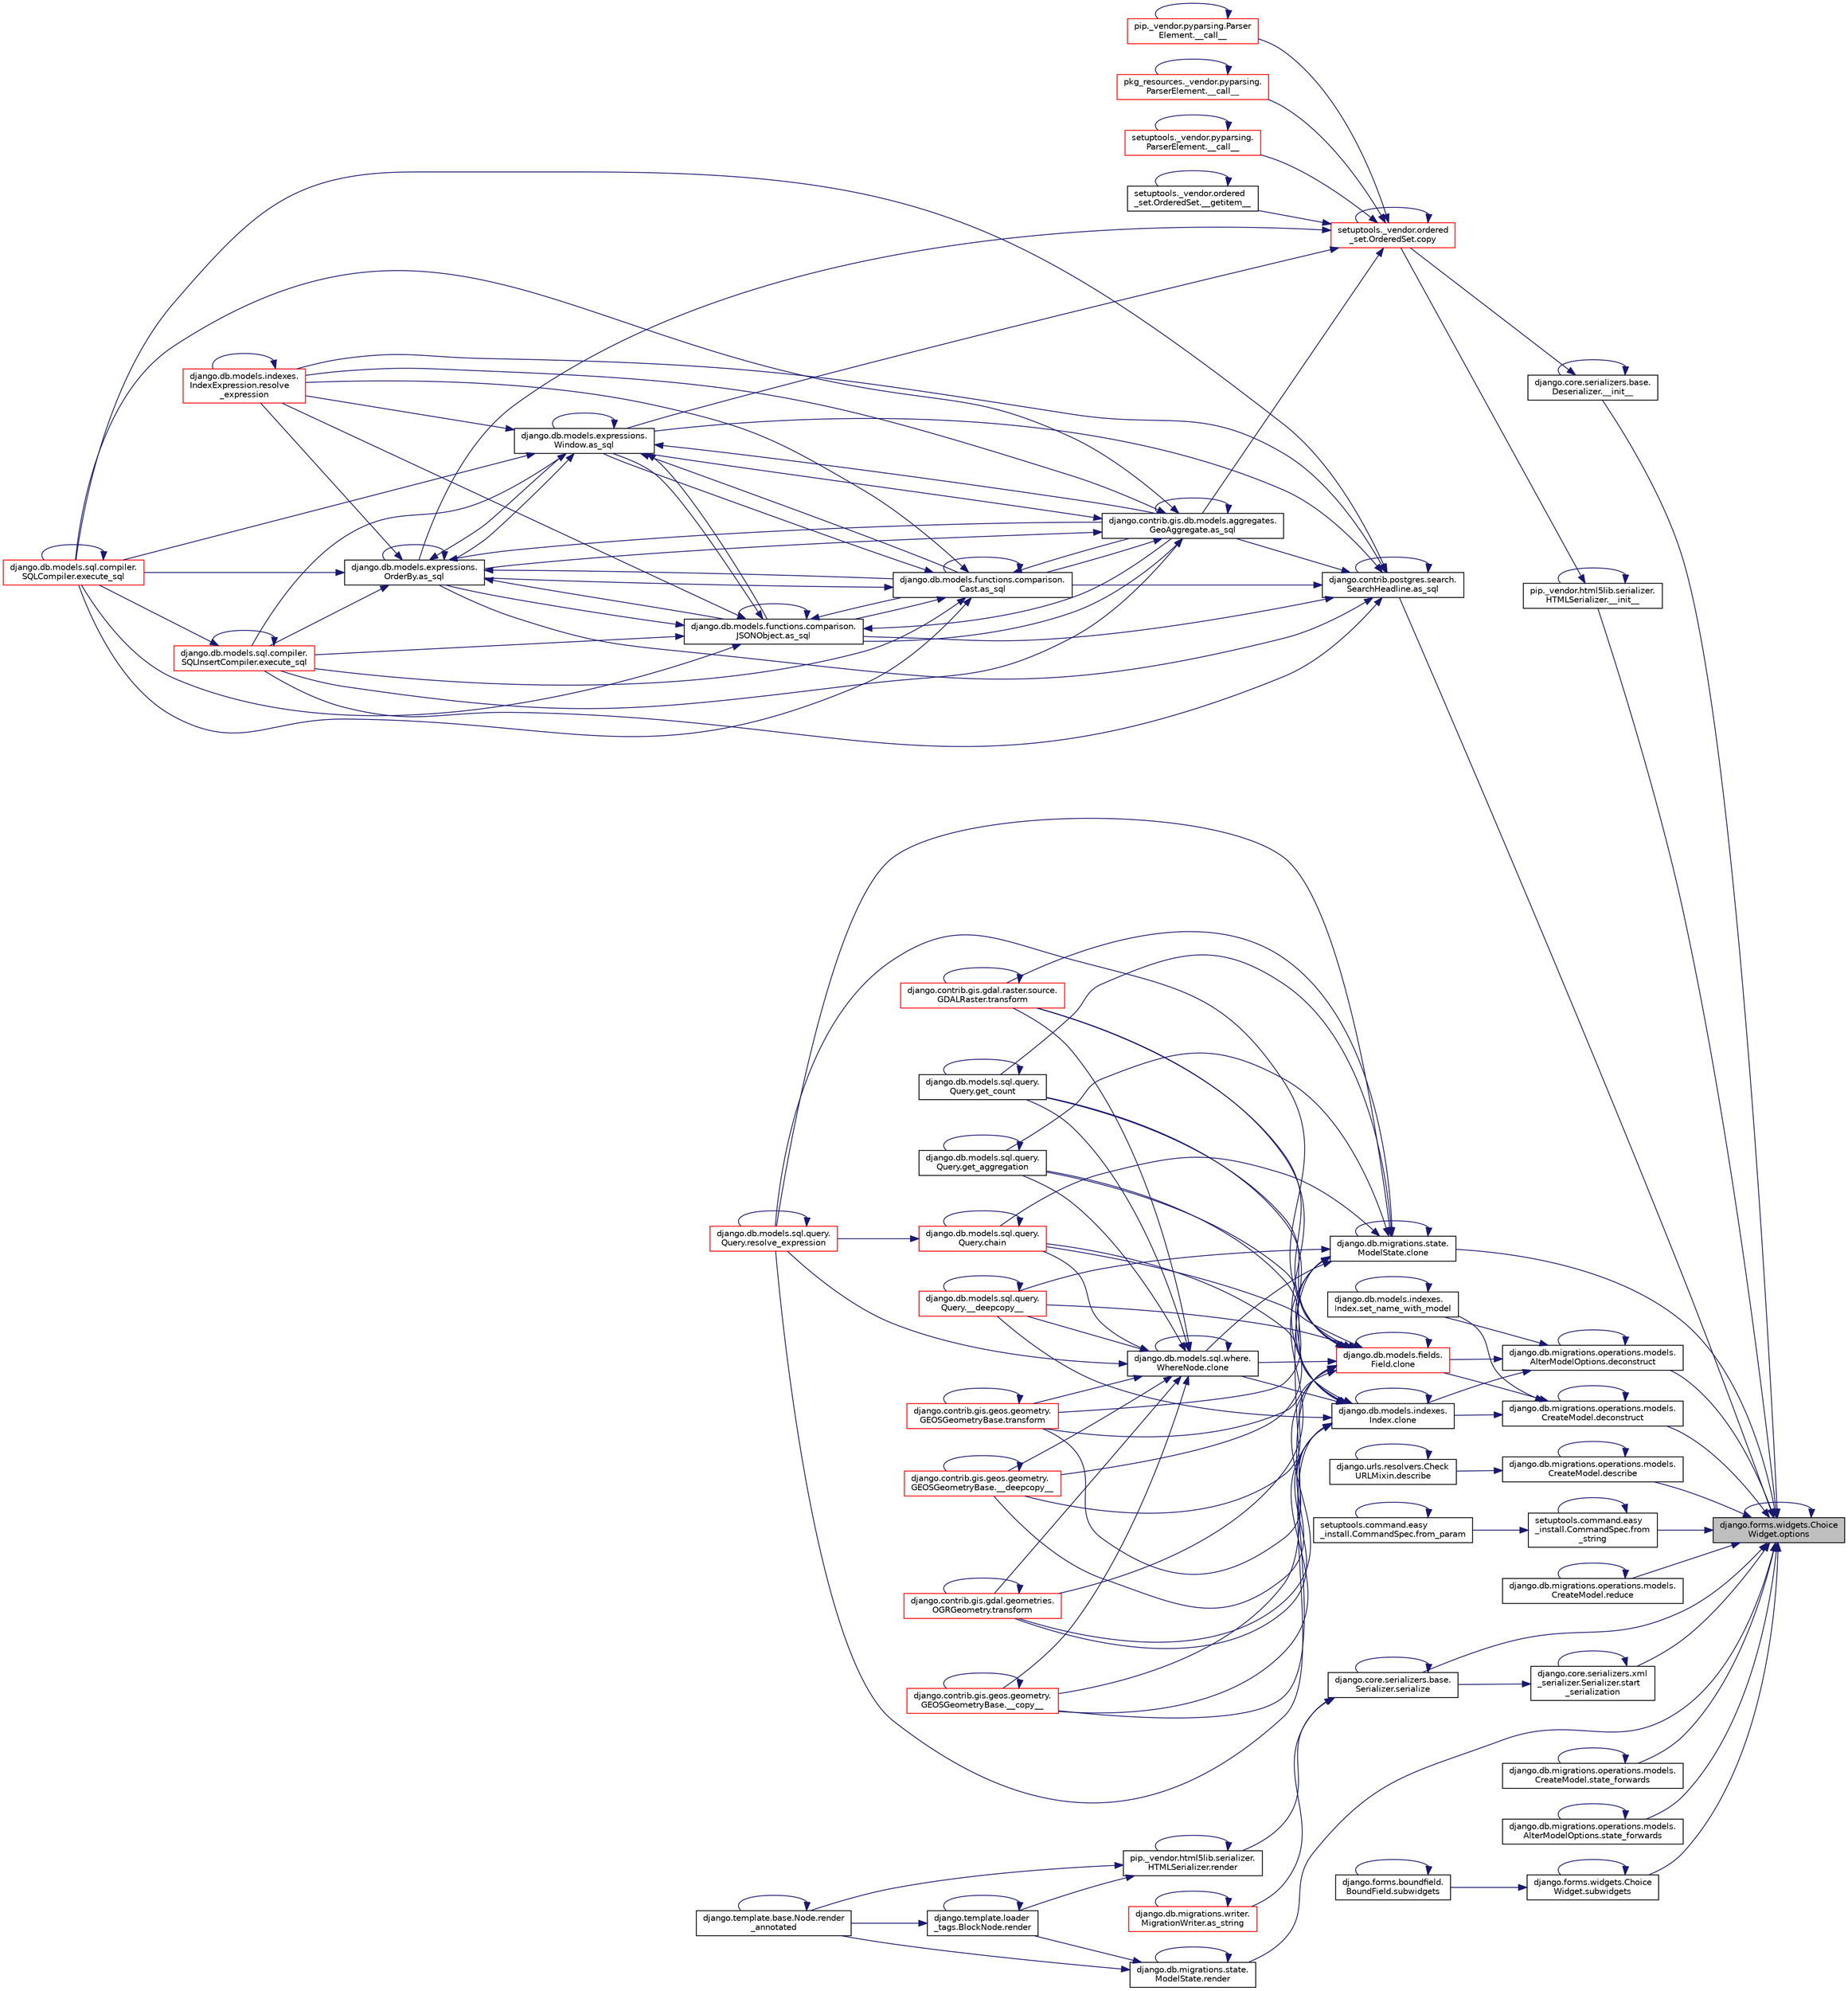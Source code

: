 digraph "django.forms.widgets.ChoiceWidget.options"
{
 // LATEX_PDF_SIZE
  edge [fontname="Helvetica",fontsize="10",labelfontname="Helvetica",labelfontsize="10"];
  node [fontname="Helvetica",fontsize="10",shape=record];
  rankdir="RL";
  Node1 [label="django.forms.widgets.Choice\lWidget.options",height=0.2,width=0.4,color="black", fillcolor="grey75", style="filled", fontcolor="black",tooltip=" "];
  Node1 -> Node2 [dir="back",color="midnightblue",fontsize="10",style="solid",fontname="Helvetica"];
  Node2 [label="pip._vendor.html5lib.serializer.\lHTMLSerializer.__init__",height=0.2,width=0.4,color="black", fillcolor="white", style="filled",URL="$d1/d17/classpip_1_1__vendor_1_1html5lib_1_1serializer_1_1_h_t_m_l_serializer.html#ae1f820664d0ba0b48b7b321577f1e996",tooltip=" "];
  Node2 -> Node2 [dir="back",color="midnightblue",fontsize="10",style="solid",fontname="Helvetica"];
  Node2 -> Node3 [dir="back",color="midnightblue",fontsize="10",style="solid",fontname="Helvetica"];
  Node3 [label="setuptools._vendor.ordered\l_set.OrderedSet.copy",height=0.2,width=0.4,color="red", fillcolor="white", style="filled",URL="$d0/d40/classsetuptools_1_1__vendor_1_1ordered__set_1_1_ordered_set.html#a84224c403039b9dac5d2794d85073053",tooltip=" "];
  Node3 -> Node4 [dir="back",color="midnightblue",fontsize="10",style="solid",fontname="Helvetica"];
  Node4 [label="pip._vendor.pyparsing.Parser\lElement.__call__",height=0.2,width=0.4,color="red", fillcolor="white", style="filled",URL="$df/d7f/classpip_1_1__vendor_1_1pyparsing_1_1_parser_element.html#ae345dfb10ea6a1e9c77120e86129ab16",tooltip=" "];
  Node4 -> Node4 [dir="back",color="midnightblue",fontsize="10",style="solid",fontname="Helvetica"];
  Node3 -> Node7 [dir="back",color="midnightblue",fontsize="10",style="solid",fontname="Helvetica"];
  Node7 [label="pkg_resources._vendor.pyparsing.\lParserElement.__call__",height=0.2,width=0.4,color="red", fillcolor="white", style="filled",URL="$de/df0/classpkg__resources_1_1__vendor_1_1pyparsing_1_1_parser_element.html#a43d9a7e720d29a80c49f63998712c9a5",tooltip=" "];
  Node7 -> Node7 [dir="back",color="midnightblue",fontsize="10",style="solid",fontname="Helvetica"];
  Node3 -> Node8 [dir="back",color="midnightblue",fontsize="10",style="solid",fontname="Helvetica"];
  Node8 [label="setuptools._vendor.pyparsing.\lParserElement.__call__",height=0.2,width=0.4,color="red", fillcolor="white", style="filled",URL="$d9/d25/classsetuptools_1_1__vendor_1_1pyparsing_1_1_parser_element.html#a7f154aa4d9339f88d2306325bf99b953",tooltip=" "];
  Node8 -> Node8 [dir="back",color="midnightblue",fontsize="10",style="solid",fontname="Helvetica"];
  Node3 -> Node9 [dir="back",color="midnightblue",fontsize="10",style="solid",fontname="Helvetica"];
  Node9 [label="setuptools._vendor.ordered\l_set.OrderedSet.__getitem__",height=0.2,width=0.4,color="black", fillcolor="white", style="filled",URL="$d0/d40/classsetuptools_1_1__vendor_1_1ordered__set_1_1_ordered_set.html#afa5d263824cc35374a0cf762672f68ae",tooltip=" "];
  Node9 -> Node9 [dir="back",color="midnightblue",fontsize="10",style="solid",fontname="Helvetica"];
  Node3 -> Node13 [dir="back",color="midnightblue",fontsize="10",style="solid",fontname="Helvetica"];
  Node13 [label="django.contrib.gis.db.models.aggregates.\lGeoAggregate.as_sql",height=0.2,width=0.4,color="black", fillcolor="white", style="filled",URL="$df/dbe/classdjango_1_1contrib_1_1gis_1_1db_1_1models_1_1aggregates_1_1_geo_aggregate.html#a129bfb83cb8d965d40be63e974594fa7",tooltip=" "];
  Node13 -> Node11 [dir="back",color="midnightblue",fontsize="10",style="solid",fontname="Helvetica"];
  Node11 [label="django.db.models.functions.comparison.\lCast.as_sql",height=0.2,width=0.4,color="black", fillcolor="white", style="filled",URL="$dd/d3c/classdjango_1_1db_1_1models_1_1functions_1_1comparison_1_1_cast.html#a010e365ade29d50da0332d4f46b95cf0",tooltip=" "];
  Node11 -> Node11 [dir="back",color="midnightblue",fontsize="10",style="solid",fontname="Helvetica"];
  Node11 -> Node12 [dir="back",color="midnightblue",fontsize="10",style="solid",fontname="Helvetica"];
  Node12 [label="django.db.models.functions.comparison.\lJSONObject.as_sql",height=0.2,width=0.4,color="black", fillcolor="white", style="filled",URL="$db/d2f/classdjango_1_1db_1_1models_1_1functions_1_1comparison_1_1_j_s_o_n_object.html#a7ea48a9164c15f6c04fa1851987b0be4",tooltip=" "];
  Node12 -> Node11 [dir="back",color="midnightblue",fontsize="10",style="solid",fontname="Helvetica"];
  Node12 -> Node12 [dir="back",color="midnightblue",fontsize="10",style="solid",fontname="Helvetica"];
  Node12 -> Node13 [dir="back",color="midnightblue",fontsize="10",style="solid",fontname="Helvetica"];
  Node12 -> Node14 [dir="back",color="midnightblue",fontsize="10",style="solid",fontname="Helvetica"];
  Node14 [label="django.db.models.expressions.\lWindow.as_sql",height=0.2,width=0.4,color="black", fillcolor="white", style="filled",URL="$d6/d1c/classdjango_1_1db_1_1models_1_1expressions_1_1_window.html#a2a81a422e2884ef2026394b0f83416dc",tooltip=" "];
  Node14 -> Node11 [dir="back",color="midnightblue",fontsize="10",style="solid",fontname="Helvetica"];
  Node14 -> Node12 [dir="back",color="midnightblue",fontsize="10",style="solid",fontname="Helvetica"];
  Node14 -> Node13 [dir="back",color="midnightblue",fontsize="10",style="solid",fontname="Helvetica"];
  Node14 -> Node14 [dir="back",color="midnightblue",fontsize="10",style="solid",fontname="Helvetica"];
  Node14 -> Node15 [dir="back",color="midnightblue",fontsize="10",style="solid",fontname="Helvetica"];
  Node15 [label="django.db.models.expressions.\lOrderBy.as_sql",height=0.2,width=0.4,color="black", fillcolor="white", style="filled",URL="$da/d4d/classdjango_1_1db_1_1models_1_1expressions_1_1_order_by.html#a343064ad7cfdac310e95fd997ee6d4cc",tooltip=" "];
  Node15 -> Node11 [dir="back",color="midnightblue",fontsize="10",style="solid",fontname="Helvetica"];
  Node15 -> Node12 [dir="back",color="midnightblue",fontsize="10",style="solid",fontname="Helvetica"];
  Node15 -> Node13 [dir="back",color="midnightblue",fontsize="10",style="solid",fontname="Helvetica"];
  Node15 -> Node14 [dir="back",color="midnightblue",fontsize="10",style="solid",fontname="Helvetica"];
  Node15 -> Node15 [dir="back",color="midnightblue",fontsize="10",style="solid",fontname="Helvetica"];
  Node15 -> Node16 [dir="back",color="midnightblue",fontsize="10",style="solid",fontname="Helvetica"];
  Node16 [label="django.db.models.sql.compiler.\lSQLCompiler.execute_sql",height=0.2,width=0.4,color="red", fillcolor="white", style="filled",URL="$df/de2/classdjango_1_1db_1_1models_1_1sql_1_1compiler_1_1_s_q_l_compiler.html#a2547088c51124a0d09620d04cf56b050",tooltip=" "];
  Node16 -> Node16 [dir="back",color="midnightblue",fontsize="10",style="solid",fontname="Helvetica"];
  Node15 -> Node19 [dir="back",color="midnightblue",fontsize="10",style="solid",fontname="Helvetica"];
  Node19 [label="django.db.models.sql.compiler.\lSQLInsertCompiler.execute_sql",height=0.2,width=0.4,color="red", fillcolor="white", style="filled",URL="$dd/daa/classdjango_1_1db_1_1models_1_1sql_1_1compiler_1_1_s_q_l_insert_compiler.html#a2ebda5346b92962b6ac5ca8234bfeb42",tooltip=" "];
  Node19 -> Node16 [dir="back",color="midnightblue",fontsize="10",style="solid",fontname="Helvetica"];
  Node19 -> Node19 [dir="back",color="midnightblue",fontsize="10",style="solid",fontname="Helvetica"];
  Node15 -> Node20 [dir="back",color="midnightblue",fontsize="10",style="solid",fontname="Helvetica"];
  Node20 [label="django.db.models.indexes.\lIndexExpression.resolve\l_expression",height=0.2,width=0.4,color="red", fillcolor="white", style="filled",URL="$df/d4f/classdjango_1_1db_1_1models_1_1indexes_1_1_index_expression.html#ae39ac90454fba3ff53ac2d342cd5feea",tooltip=" "];
  Node20 -> Node20 [dir="back",color="midnightblue",fontsize="10",style="solid",fontname="Helvetica"];
  Node14 -> Node16 [dir="back",color="midnightblue",fontsize="10",style="solid",fontname="Helvetica"];
  Node14 -> Node19 [dir="back",color="midnightblue",fontsize="10",style="solid",fontname="Helvetica"];
  Node14 -> Node20 [dir="back",color="midnightblue",fontsize="10",style="solid",fontname="Helvetica"];
  Node12 -> Node15 [dir="back",color="midnightblue",fontsize="10",style="solid",fontname="Helvetica"];
  Node12 -> Node16 [dir="back",color="midnightblue",fontsize="10",style="solid",fontname="Helvetica"];
  Node12 -> Node19 [dir="back",color="midnightblue",fontsize="10",style="solid",fontname="Helvetica"];
  Node12 -> Node20 [dir="back",color="midnightblue",fontsize="10",style="solid",fontname="Helvetica"];
  Node11 -> Node13 [dir="back",color="midnightblue",fontsize="10",style="solid",fontname="Helvetica"];
  Node11 -> Node14 [dir="back",color="midnightblue",fontsize="10",style="solid",fontname="Helvetica"];
  Node11 -> Node15 [dir="back",color="midnightblue",fontsize="10",style="solid",fontname="Helvetica"];
  Node11 -> Node16 [dir="back",color="midnightblue",fontsize="10",style="solid",fontname="Helvetica"];
  Node11 -> Node19 [dir="back",color="midnightblue",fontsize="10",style="solid",fontname="Helvetica"];
  Node11 -> Node20 [dir="back",color="midnightblue",fontsize="10",style="solid",fontname="Helvetica"];
  Node13 -> Node12 [dir="back",color="midnightblue",fontsize="10",style="solid",fontname="Helvetica"];
  Node13 -> Node13 [dir="back",color="midnightblue",fontsize="10",style="solid",fontname="Helvetica"];
  Node13 -> Node14 [dir="back",color="midnightblue",fontsize="10",style="solid",fontname="Helvetica"];
  Node13 -> Node15 [dir="back",color="midnightblue",fontsize="10",style="solid",fontname="Helvetica"];
  Node13 -> Node16 [dir="back",color="midnightblue",fontsize="10",style="solid",fontname="Helvetica"];
  Node13 -> Node19 [dir="back",color="midnightblue",fontsize="10",style="solid",fontname="Helvetica"];
  Node13 -> Node20 [dir="back",color="midnightblue",fontsize="10",style="solid",fontname="Helvetica"];
  Node3 -> Node14 [dir="back",color="midnightblue",fontsize="10",style="solid",fontname="Helvetica"];
  Node3 -> Node15 [dir="back",color="midnightblue",fontsize="10",style="solid",fontname="Helvetica"];
  Node3 -> Node3 [dir="back",color="midnightblue",fontsize="10",style="solid",fontname="Helvetica"];
  Node1 -> Node117 [dir="back",color="midnightblue",fontsize="10",style="solid",fontname="Helvetica"];
  Node117 [label="django.core.serializers.base.\lDeserializer.__init__",height=0.2,width=0.4,color="black", fillcolor="white", style="filled",URL="$d7/df3/classdjango_1_1core_1_1serializers_1_1base_1_1_deserializer.html#ad79058cc0c4dcabd51d1c29d45757f70",tooltip=" "];
  Node117 -> Node117 [dir="back",color="midnightblue",fontsize="10",style="solid",fontname="Helvetica"];
  Node117 -> Node3 [dir="back",color="midnightblue",fontsize="10",style="solid",fontname="Helvetica"];
  Node1 -> Node313 [dir="back",color="midnightblue",fontsize="10",style="solid",fontname="Helvetica"];
  Node313 [label="django.contrib.postgres.search.\lSearchHeadline.as_sql",height=0.2,width=0.4,color="black", fillcolor="white", style="filled",URL="$d5/d6d/classdjango_1_1contrib_1_1postgres_1_1search_1_1_search_headline.html#a7b036484282edf2b56f64572a2b6dae0",tooltip=" "];
  Node313 -> Node11 [dir="back",color="midnightblue",fontsize="10",style="solid",fontname="Helvetica"];
  Node313 -> Node12 [dir="back",color="midnightblue",fontsize="10",style="solid",fontname="Helvetica"];
  Node313 -> Node13 [dir="back",color="midnightblue",fontsize="10",style="solid",fontname="Helvetica"];
  Node313 -> Node313 [dir="back",color="midnightblue",fontsize="10",style="solid",fontname="Helvetica"];
  Node313 -> Node14 [dir="back",color="midnightblue",fontsize="10",style="solid",fontname="Helvetica"];
  Node313 -> Node15 [dir="back",color="midnightblue",fontsize="10",style="solid",fontname="Helvetica"];
  Node313 -> Node16 [dir="back",color="midnightblue",fontsize="10",style="solid",fontname="Helvetica"];
  Node313 -> Node19 [dir="back",color="midnightblue",fontsize="10",style="solid",fontname="Helvetica"];
  Node313 -> Node20 [dir="back",color="midnightblue",fontsize="10",style="solid",fontname="Helvetica"];
  Node1 -> Node314 [dir="back",color="midnightblue",fontsize="10",style="solid",fontname="Helvetica"];
  Node314 [label="django.db.migrations.state.\lModelState.clone",height=0.2,width=0.4,color="black", fillcolor="white", style="filled",URL="$d1/d62/classdjango_1_1db_1_1migrations_1_1state_1_1_model_state.html#ab5feb03ae6d22923dd5029a5cfb8abb0",tooltip=" "];
  Node314 -> Node195 [dir="back",color="midnightblue",fontsize="10",style="solid",fontname="Helvetica"];
  Node195 [label="django.contrib.gis.geos.geometry.\lGEOSGeometryBase.__copy__",height=0.2,width=0.4,color="red", fillcolor="white", style="filled",URL="$d0/d97/classdjango_1_1contrib_1_1gis_1_1geos_1_1geometry_1_1_g_e_o_s_geometry_base.html#ad0b8f9f034cdd53b3646bc83bebfee9d",tooltip=" "];
  Node195 -> Node195 [dir="back",color="midnightblue",fontsize="10",style="solid",fontname="Helvetica"];
  Node314 -> Node265 [dir="back",color="midnightblue",fontsize="10",style="solid",fontname="Helvetica"];
  Node265 [label="django.db.models.sql.query.\lQuery.__deepcopy__",height=0.2,width=0.4,color="red", fillcolor="white", style="filled",URL="$d6/d30/classdjango_1_1db_1_1models_1_1sql_1_1query_1_1_query.html#a47d0b39c5cf5d7f03c4ce7f394792e9e",tooltip=" "];
  Node265 -> Node265 [dir="back",color="midnightblue",fontsize="10",style="solid",fontname="Helvetica"];
  Node314 -> Node267 [dir="back",color="midnightblue",fontsize="10",style="solid",fontname="Helvetica"];
  Node267 [label="django.contrib.gis.geos.geometry.\lGEOSGeometryBase.__deepcopy__",height=0.2,width=0.4,color="red", fillcolor="white", style="filled",URL="$d0/d97/classdjango_1_1contrib_1_1gis_1_1geos_1_1geometry_1_1_g_e_o_s_geometry_base.html#abd885baf64b30178d1b8fc440359bd52",tooltip=" "];
  Node267 -> Node267 [dir="back",color="midnightblue",fontsize="10",style="solid",fontname="Helvetica"];
  Node314 -> Node268 [dir="back",color="midnightblue",fontsize="10",style="solid",fontname="Helvetica"];
  Node268 [label="django.db.models.sql.query.\lQuery.chain",height=0.2,width=0.4,color="red", fillcolor="white", style="filled",URL="$d6/d30/classdjango_1_1db_1_1models_1_1sql_1_1query_1_1_query.html#a37be68b6aa70388830ba40dcf69226e0",tooltip=" "];
  Node268 -> Node268 [dir="back",color="midnightblue",fontsize="10",style="solid",fontname="Helvetica"];
  Node268 -> Node270 [dir="back",color="midnightblue",fontsize="10",style="solid",fontname="Helvetica"];
  Node270 [label="django.db.models.sql.query.\lQuery.resolve_expression",height=0.2,width=0.4,color="red", fillcolor="white", style="filled",URL="$d6/d30/classdjango_1_1db_1_1models_1_1sql_1_1query_1_1_query.html#a9e8ca457b39c8f73a40d5ab53980fe1b",tooltip=" "];
  Node270 -> Node270 [dir="back",color="midnightblue",fontsize="10",style="solid",fontname="Helvetica"];
  Node314 -> Node314 [dir="back",color="midnightblue",fontsize="10",style="solid",fontname="Helvetica"];
  Node314 -> Node271 [dir="back",color="midnightblue",fontsize="10",style="solid",fontname="Helvetica"];
  Node271 [label="django.db.models.sql.where.\lWhereNode.clone",height=0.2,width=0.4,color="black", fillcolor="white", style="filled",URL="$db/da3/classdjango_1_1db_1_1models_1_1sql_1_1where_1_1_where_node.html#aa169773c5fb2dda662bec5946ed79263",tooltip=" "];
  Node271 -> Node195 [dir="back",color="midnightblue",fontsize="10",style="solid",fontname="Helvetica"];
  Node271 -> Node265 [dir="back",color="midnightblue",fontsize="10",style="solid",fontname="Helvetica"];
  Node271 -> Node267 [dir="back",color="midnightblue",fontsize="10",style="solid",fontname="Helvetica"];
  Node271 -> Node268 [dir="back",color="midnightblue",fontsize="10",style="solid",fontname="Helvetica"];
  Node271 -> Node271 [dir="back",color="midnightblue",fontsize="10",style="solid",fontname="Helvetica"];
  Node271 -> Node272 [dir="back",color="midnightblue",fontsize="10",style="solid",fontname="Helvetica"];
  Node272 [label="django.db.models.sql.query.\lQuery.get_aggregation",height=0.2,width=0.4,color="black", fillcolor="white", style="filled",URL="$d6/d30/classdjango_1_1db_1_1models_1_1sql_1_1query_1_1_query.html#ab4d610fd0c5584b3a54114136328c7f2",tooltip=" "];
  Node272 -> Node272 [dir="back",color="midnightblue",fontsize="10",style="solid",fontname="Helvetica"];
  Node271 -> Node273 [dir="back",color="midnightblue",fontsize="10",style="solid",fontname="Helvetica"];
  Node273 [label="django.db.models.sql.query.\lQuery.get_count",height=0.2,width=0.4,color="black", fillcolor="white", style="filled",URL="$d6/d30/classdjango_1_1db_1_1models_1_1sql_1_1query_1_1_query.html#ac79609ff8cae523450ee522120f71f02",tooltip=" "];
  Node273 -> Node273 [dir="back",color="midnightblue",fontsize="10",style="solid",fontname="Helvetica"];
  Node271 -> Node270 [dir="back",color="midnightblue",fontsize="10",style="solid",fontname="Helvetica"];
  Node271 -> Node274 [dir="back",color="midnightblue",fontsize="10",style="solid",fontname="Helvetica"];
  Node274 [label="django.contrib.gis.gdal.geometries.\lOGRGeometry.transform",height=0.2,width=0.4,color="red", fillcolor="white", style="filled",URL="$dd/d78/classdjango_1_1contrib_1_1gis_1_1gdal_1_1geometries_1_1_o_g_r_geometry.html#a226a7d57d4415577e5134c074054bc99",tooltip=" "];
  Node274 -> Node274 [dir="back",color="midnightblue",fontsize="10",style="solid",fontname="Helvetica"];
  Node271 -> Node280 [dir="back",color="midnightblue",fontsize="10",style="solid",fontname="Helvetica"];
  Node280 [label="django.contrib.gis.geos.geometry.\lGEOSGeometryBase.transform",height=0.2,width=0.4,color="red", fillcolor="white", style="filled",URL="$d0/d97/classdjango_1_1contrib_1_1gis_1_1geos_1_1geometry_1_1_g_e_o_s_geometry_base.html#ac923464876d4b3837fba9dd803901fd4",tooltip=" "];
  Node280 -> Node280 [dir="back",color="midnightblue",fontsize="10",style="solid",fontname="Helvetica"];
  Node271 -> Node281 [dir="back",color="midnightblue",fontsize="10",style="solid",fontname="Helvetica"];
  Node281 [label="django.contrib.gis.gdal.raster.source.\lGDALRaster.transform",height=0.2,width=0.4,color="red", fillcolor="white", style="filled",URL="$db/dff/classdjango_1_1contrib_1_1gis_1_1gdal_1_1raster_1_1source_1_1_g_d_a_l_raster.html#af3ba81aa62a5cbe23044654c37dc4d7e",tooltip=" "];
  Node281 -> Node281 [dir="back",color="midnightblue",fontsize="10",style="solid",fontname="Helvetica"];
  Node314 -> Node272 [dir="back",color="midnightblue",fontsize="10",style="solid",fontname="Helvetica"];
  Node314 -> Node273 [dir="back",color="midnightblue",fontsize="10",style="solid",fontname="Helvetica"];
  Node314 -> Node270 [dir="back",color="midnightblue",fontsize="10",style="solid",fontname="Helvetica"];
  Node314 -> Node274 [dir="back",color="midnightblue",fontsize="10",style="solid",fontname="Helvetica"];
  Node314 -> Node280 [dir="back",color="midnightblue",fontsize="10",style="solid",fontname="Helvetica"];
  Node314 -> Node281 [dir="back",color="midnightblue",fontsize="10",style="solid",fontname="Helvetica"];
  Node1 -> Node315 [dir="back",color="midnightblue",fontsize="10",style="solid",fontname="Helvetica"];
  Node315 [label="django.db.migrations.operations.models.\lCreateModel.deconstruct",height=0.2,width=0.4,color="black", fillcolor="white", style="filled",URL="$df/de7/classdjango_1_1db_1_1migrations_1_1operations_1_1models_1_1_create_model.html#a910fdf57be013d29c67fcadc89a5d359",tooltip=" "];
  Node315 -> Node316 [dir="back",color="midnightblue",fontsize="10",style="solid",fontname="Helvetica"];
  Node316 [label="django.db.models.fields.\lField.clone",height=0.2,width=0.4,color="red", fillcolor="white", style="filled",URL="$db/d75/classdjango_1_1db_1_1models_1_1fields_1_1_field.html#ae8df23501cdf746b169871b4c3b8fd68",tooltip=" "];
  Node316 -> Node195 [dir="back",color="midnightblue",fontsize="10",style="solid",fontname="Helvetica"];
  Node316 -> Node265 [dir="back",color="midnightblue",fontsize="10",style="solid",fontname="Helvetica"];
  Node316 -> Node267 [dir="back",color="midnightblue",fontsize="10",style="solid",fontname="Helvetica"];
  Node316 -> Node268 [dir="back",color="midnightblue",fontsize="10",style="solid",fontname="Helvetica"];
  Node316 -> Node316 [dir="back",color="midnightblue",fontsize="10",style="solid",fontname="Helvetica"];
  Node316 -> Node271 [dir="back",color="midnightblue",fontsize="10",style="solid",fontname="Helvetica"];
  Node316 -> Node272 [dir="back",color="midnightblue",fontsize="10",style="solid",fontname="Helvetica"];
  Node316 -> Node273 [dir="back",color="midnightblue",fontsize="10",style="solid",fontname="Helvetica"];
  Node316 -> Node270 [dir="back",color="midnightblue",fontsize="10",style="solid",fontname="Helvetica"];
  Node316 -> Node274 [dir="back",color="midnightblue",fontsize="10",style="solid",fontname="Helvetica"];
  Node316 -> Node280 [dir="back",color="midnightblue",fontsize="10",style="solid",fontname="Helvetica"];
  Node316 -> Node281 [dir="back",color="midnightblue",fontsize="10",style="solid",fontname="Helvetica"];
  Node315 -> Node318 [dir="back",color="midnightblue",fontsize="10",style="solid",fontname="Helvetica"];
  Node318 [label="django.db.models.indexes.\lIndex.clone",height=0.2,width=0.4,color="black", fillcolor="white", style="filled",URL="$d9/de5/classdjango_1_1db_1_1models_1_1indexes_1_1_index.html#a4a72c5cec1fcccfa88858c5605fb6a3d",tooltip=" "];
  Node318 -> Node195 [dir="back",color="midnightblue",fontsize="10",style="solid",fontname="Helvetica"];
  Node318 -> Node265 [dir="back",color="midnightblue",fontsize="10",style="solid",fontname="Helvetica"];
  Node318 -> Node267 [dir="back",color="midnightblue",fontsize="10",style="solid",fontname="Helvetica"];
  Node318 -> Node268 [dir="back",color="midnightblue",fontsize="10",style="solid",fontname="Helvetica"];
  Node318 -> Node318 [dir="back",color="midnightblue",fontsize="10",style="solid",fontname="Helvetica"];
  Node318 -> Node271 [dir="back",color="midnightblue",fontsize="10",style="solid",fontname="Helvetica"];
  Node318 -> Node272 [dir="back",color="midnightblue",fontsize="10",style="solid",fontname="Helvetica"];
  Node318 -> Node273 [dir="back",color="midnightblue",fontsize="10",style="solid",fontname="Helvetica"];
  Node318 -> Node270 [dir="back",color="midnightblue",fontsize="10",style="solid",fontname="Helvetica"];
  Node318 -> Node274 [dir="back",color="midnightblue",fontsize="10",style="solid",fontname="Helvetica"];
  Node318 -> Node280 [dir="back",color="midnightblue",fontsize="10",style="solid",fontname="Helvetica"];
  Node318 -> Node281 [dir="back",color="midnightblue",fontsize="10",style="solid",fontname="Helvetica"];
  Node315 -> Node315 [dir="back",color="midnightblue",fontsize="10",style="solid",fontname="Helvetica"];
  Node315 -> Node62 [dir="back",color="midnightblue",fontsize="10",style="solid",fontname="Helvetica"];
  Node62 [label="django.db.models.indexes.\lIndex.set_name_with_model",height=0.2,width=0.4,color="black", fillcolor="white", style="filled",URL="$d9/de5/classdjango_1_1db_1_1models_1_1indexes_1_1_index.html#ad8bab6d1f54debbb6b41a1f78fede196",tooltip=" "];
  Node62 -> Node62 [dir="back",color="midnightblue",fontsize="10",style="solid",fontname="Helvetica"];
  Node1 -> Node319 [dir="back",color="midnightblue",fontsize="10",style="solid",fontname="Helvetica"];
  Node319 [label="django.db.migrations.operations.models.\lAlterModelOptions.deconstruct",height=0.2,width=0.4,color="black", fillcolor="white", style="filled",URL="$d9/db3/classdjango_1_1db_1_1migrations_1_1operations_1_1models_1_1_alter_model_options.html#a783d403446e04752c1a1a57759243501",tooltip=" "];
  Node319 -> Node316 [dir="back",color="midnightblue",fontsize="10",style="solid",fontname="Helvetica"];
  Node319 -> Node318 [dir="back",color="midnightblue",fontsize="10",style="solid",fontname="Helvetica"];
  Node319 -> Node319 [dir="back",color="midnightblue",fontsize="10",style="solid",fontname="Helvetica"];
  Node319 -> Node62 [dir="back",color="midnightblue",fontsize="10",style="solid",fontname="Helvetica"];
  Node1 -> Node320 [dir="back",color="midnightblue",fontsize="10",style="solid",fontname="Helvetica"];
  Node320 [label="django.db.migrations.operations.models.\lCreateModel.describe",height=0.2,width=0.4,color="black", fillcolor="white", style="filled",URL="$df/de7/classdjango_1_1db_1_1migrations_1_1operations_1_1models_1_1_create_model.html#a5a47a5e72edb0442fb58b33816d1a254",tooltip=" "];
  Node320 -> Node320 [dir="back",color="midnightblue",fontsize="10",style="solid",fontname="Helvetica"];
  Node320 -> Node321 [dir="back",color="midnightblue",fontsize="10",style="solid",fontname="Helvetica"];
  Node321 [label="django.urls.resolvers.Check\lURLMixin.describe",height=0.2,width=0.4,color="black", fillcolor="white", style="filled",URL="$d4/d00/classdjango_1_1urls_1_1resolvers_1_1_check_u_r_l_mixin.html#a0375c6b46080e1e73757116c242426fc",tooltip=" "];
  Node321 -> Node321 [dir="back",color="midnightblue",fontsize="10",style="solid",fontname="Helvetica"];
  Node1 -> Node322 [dir="back",color="midnightblue",fontsize="10",style="solid",fontname="Helvetica"];
  Node322 [label="setuptools.command.easy\l_install.CommandSpec.from\l_string",height=0.2,width=0.4,color="black", fillcolor="white", style="filled",URL="$d8/da2/classsetuptools_1_1command_1_1easy__install_1_1_command_spec.html#a06561ebbceb860d5733127793c5896dc",tooltip=" "];
  Node322 -> Node323 [dir="back",color="midnightblue",fontsize="10",style="solid",fontname="Helvetica"];
  Node323 [label="setuptools.command.easy\l_install.CommandSpec.from_param",height=0.2,width=0.4,color="black", fillcolor="white", style="filled",URL="$d8/da2/classsetuptools_1_1command_1_1easy__install_1_1_command_spec.html#a07cdc7c1776648e9e7219dc9b48a4b02",tooltip=" "];
  Node323 -> Node323 [dir="back",color="midnightblue",fontsize="10",style="solid",fontname="Helvetica"];
  Node322 -> Node322 [dir="back",color="midnightblue",fontsize="10",style="solid",fontname="Helvetica"];
  Node1 -> Node1 [dir="back",color="midnightblue",fontsize="10",style="solid",fontname="Helvetica"];
  Node1 -> Node324 [dir="back",color="midnightblue",fontsize="10",style="solid",fontname="Helvetica"];
  Node324 [label="django.db.migrations.operations.models.\lCreateModel.reduce",height=0.2,width=0.4,color="black", fillcolor="white", style="filled",URL="$df/de7/classdjango_1_1db_1_1migrations_1_1operations_1_1models_1_1_create_model.html#a4747cc5f9daa0f3dc8d040d85c42f591",tooltip=" "];
  Node324 -> Node324 [dir="back",color="midnightblue",fontsize="10",style="solid",fontname="Helvetica"];
  Node1 -> Node325 [dir="back",color="midnightblue",fontsize="10",style="solid",fontname="Helvetica"];
  Node325 [label="django.db.migrations.state.\lModelState.render",height=0.2,width=0.4,color="black", fillcolor="white", style="filled",URL="$d1/d62/classdjango_1_1db_1_1migrations_1_1state_1_1_model_state.html#a671a1ed529a03603cbccb7a8222d2a1d",tooltip=" "];
  Node325 -> Node325 [dir="back",color="midnightblue",fontsize="10",style="solid",fontname="Helvetica"];
  Node325 -> Node22 [dir="back",color="midnightblue",fontsize="10",style="solid",fontname="Helvetica"];
  Node22 [label="django.template.loader\l_tags.BlockNode.render",height=0.2,width=0.4,color="black", fillcolor="white", style="filled",URL="$d5/dfa/classdjango_1_1template_1_1loader__tags_1_1_block_node.html#a840c8b5b54cff3a1cba18e73de19b508",tooltip=" "];
  Node22 -> Node22 [dir="back",color="midnightblue",fontsize="10",style="solid",fontname="Helvetica"];
  Node22 -> Node23 [dir="back",color="midnightblue",fontsize="10",style="solid",fontname="Helvetica"];
  Node23 [label="django.template.base.Node.render\l_annotated",height=0.2,width=0.4,color="black", fillcolor="white", style="filled",URL="$d9/d54/classdjango_1_1template_1_1base_1_1_node.html#a9d62819c7eb55a5f470cb8cd8ea3aa27",tooltip=" "];
  Node23 -> Node23 [dir="back",color="midnightblue",fontsize="10",style="solid",fontname="Helvetica"];
  Node325 -> Node23 [dir="back",color="midnightblue",fontsize="10",style="solid",fontname="Helvetica"];
  Node1 -> Node124 [dir="back",color="midnightblue",fontsize="10",style="solid",fontname="Helvetica"];
  Node124 [label="django.core.serializers.base.\lSerializer.serialize",height=0.2,width=0.4,color="black", fillcolor="white", style="filled",URL="$de/d56/classdjango_1_1core_1_1serializers_1_1base_1_1_serializer.html#afbe191492d554061efa3d31576408535",tooltip=" "];
  Node124 -> Node125 [dir="back",color="midnightblue",fontsize="10",style="solid",fontname="Helvetica"];
  Node125 [label="django.db.migrations.writer.\lMigrationWriter.as_string",height=0.2,width=0.4,color="red", fillcolor="white", style="filled",URL="$db/ddf/classdjango_1_1db_1_1migrations_1_1writer_1_1_migration_writer.html#af8de2489e3bc1ec4cfc98a6c1aafe3fc",tooltip=" "];
  Node125 -> Node125 [dir="back",color="midnightblue",fontsize="10",style="solid",fontname="Helvetica"];
  Node124 -> Node127 [dir="back",color="midnightblue",fontsize="10",style="solid",fontname="Helvetica"];
  Node127 [label="pip._vendor.html5lib.serializer.\lHTMLSerializer.render",height=0.2,width=0.4,color="black", fillcolor="white", style="filled",URL="$d1/d17/classpip_1_1__vendor_1_1html5lib_1_1serializer_1_1_h_t_m_l_serializer.html#a24277c42df8722ba57624ed6dcedc6ea",tooltip=" "];
  Node127 -> Node22 [dir="back",color="midnightblue",fontsize="10",style="solid",fontname="Helvetica"];
  Node127 -> Node127 [dir="back",color="midnightblue",fontsize="10",style="solid",fontname="Helvetica"];
  Node127 -> Node23 [dir="back",color="midnightblue",fontsize="10",style="solid",fontname="Helvetica"];
  Node124 -> Node124 [dir="back",color="midnightblue",fontsize="10",style="solid",fontname="Helvetica"];
  Node1 -> Node326 [dir="back",color="midnightblue",fontsize="10",style="solid",fontname="Helvetica"];
  Node326 [label="django.core.serializers.xml\l_serializer.Serializer.start\l_serialization",height=0.2,width=0.4,color="black", fillcolor="white", style="filled",URL="$dc/d8c/classdjango_1_1core_1_1serializers_1_1xml__serializer_1_1_serializer.html#a69533ac1db45ee31b9870e4c15993836",tooltip=" "];
  Node326 -> Node124 [dir="back",color="midnightblue",fontsize="10",style="solid",fontname="Helvetica"];
  Node326 -> Node326 [dir="back",color="midnightblue",fontsize="10",style="solid",fontname="Helvetica"];
  Node1 -> Node327 [dir="back",color="midnightblue",fontsize="10",style="solid",fontname="Helvetica"];
  Node327 [label="django.db.migrations.operations.models.\lCreateModel.state_forwards",height=0.2,width=0.4,color="black", fillcolor="white", style="filled",URL="$df/de7/classdjango_1_1db_1_1migrations_1_1operations_1_1models_1_1_create_model.html#a0bcab5c3c57ecdcfb3ab5f3aa318235f",tooltip=" "];
  Node327 -> Node327 [dir="back",color="midnightblue",fontsize="10",style="solid",fontname="Helvetica"];
  Node1 -> Node328 [dir="back",color="midnightblue",fontsize="10",style="solid",fontname="Helvetica"];
  Node328 [label="django.db.migrations.operations.models.\lAlterModelOptions.state_forwards",height=0.2,width=0.4,color="black", fillcolor="white", style="filled",URL="$d9/db3/classdjango_1_1db_1_1migrations_1_1operations_1_1models_1_1_alter_model_options.html#ad40151e007c598a5dff48309d7512589",tooltip=" "];
  Node328 -> Node328 [dir="back",color="midnightblue",fontsize="10",style="solid",fontname="Helvetica"];
  Node1 -> Node329 [dir="back",color="midnightblue",fontsize="10",style="solid",fontname="Helvetica"];
  Node329 [label="django.forms.widgets.Choice\lWidget.subwidgets",height=0.2,width=0.4,color="black", fillcolor="white", style="filled",URL="$d5/d18/classdjango_1_1forms_1_1widgets_1_1_choice_widget.html#a90027127caf58ece2d8c9d59027c9e5b",tooltip=" "];
  Node329 -> Node330 [dir="back",color="midnightblue",fontsize="10",style="solid",fontname="Helvetica"];
  Node330 [label="django.forms.boundfield.\lBoundField.subwidgets",height=0.2,width=0.4,color="black", fillcolor="white", style="filled",URL="$da/d92/classdjango_1_1forms_1_1boundfield_1_1_bound_field.html#a1367d359203b669735a2c747a5579250",tooltip=" "];
  Node330 -> Node330 [dir="back",color="midnightblue",fontsize="10",style="solid",fontname="Helvetica"];
  Node329 -> Node329 [dir="back",color="midnightblue",fontsize="10",style="solid",fontname="Helvetica"];
}
